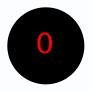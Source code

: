 digraph G {
	bgcolor = "#FCFDFE"
	18690224 [label = "0", shape = circle, fillcolor = "black", fontcolor = "red", style = filled]
}
